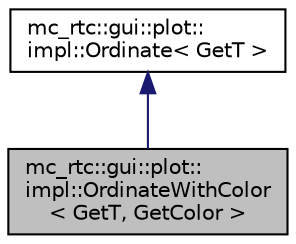 digraph "mc_rtc::gui::plot::impl::OrdinateWithColor&lt; GetT, GetColor &gt;"
{
 // INTERACTIVE_SVG=YES
  edge [fontname="Helvetica",fontsize="10",labelfontname="Helvetica",labelfontsize="10"];
  node [fontname="Helvetica",fontsize="10",shape=record];
  Node0 [label="mc_rtc::gui::plot::\limpl::OrdinateWithColor\l\< GetT, GetColor \>",height=0.2,width=0.4,color="black", fillcolor="grey75", style="filled", fontcolor="black"];
  Node1 -> Node0 [dir="back",color="midnightblue",fontsize="10",style="solid",fontname="Helvetica"];
  Node1 [label="mc_rtc::gui::plot::\limpl::Ordinate\< GetT \>",height=0.2,width=0.4,color="black", fillcolor="white", style="filled",URL="$structmc__rtc_1_1gui_1_1plot_1_1impl_1_1Ordinate.html"];
}
